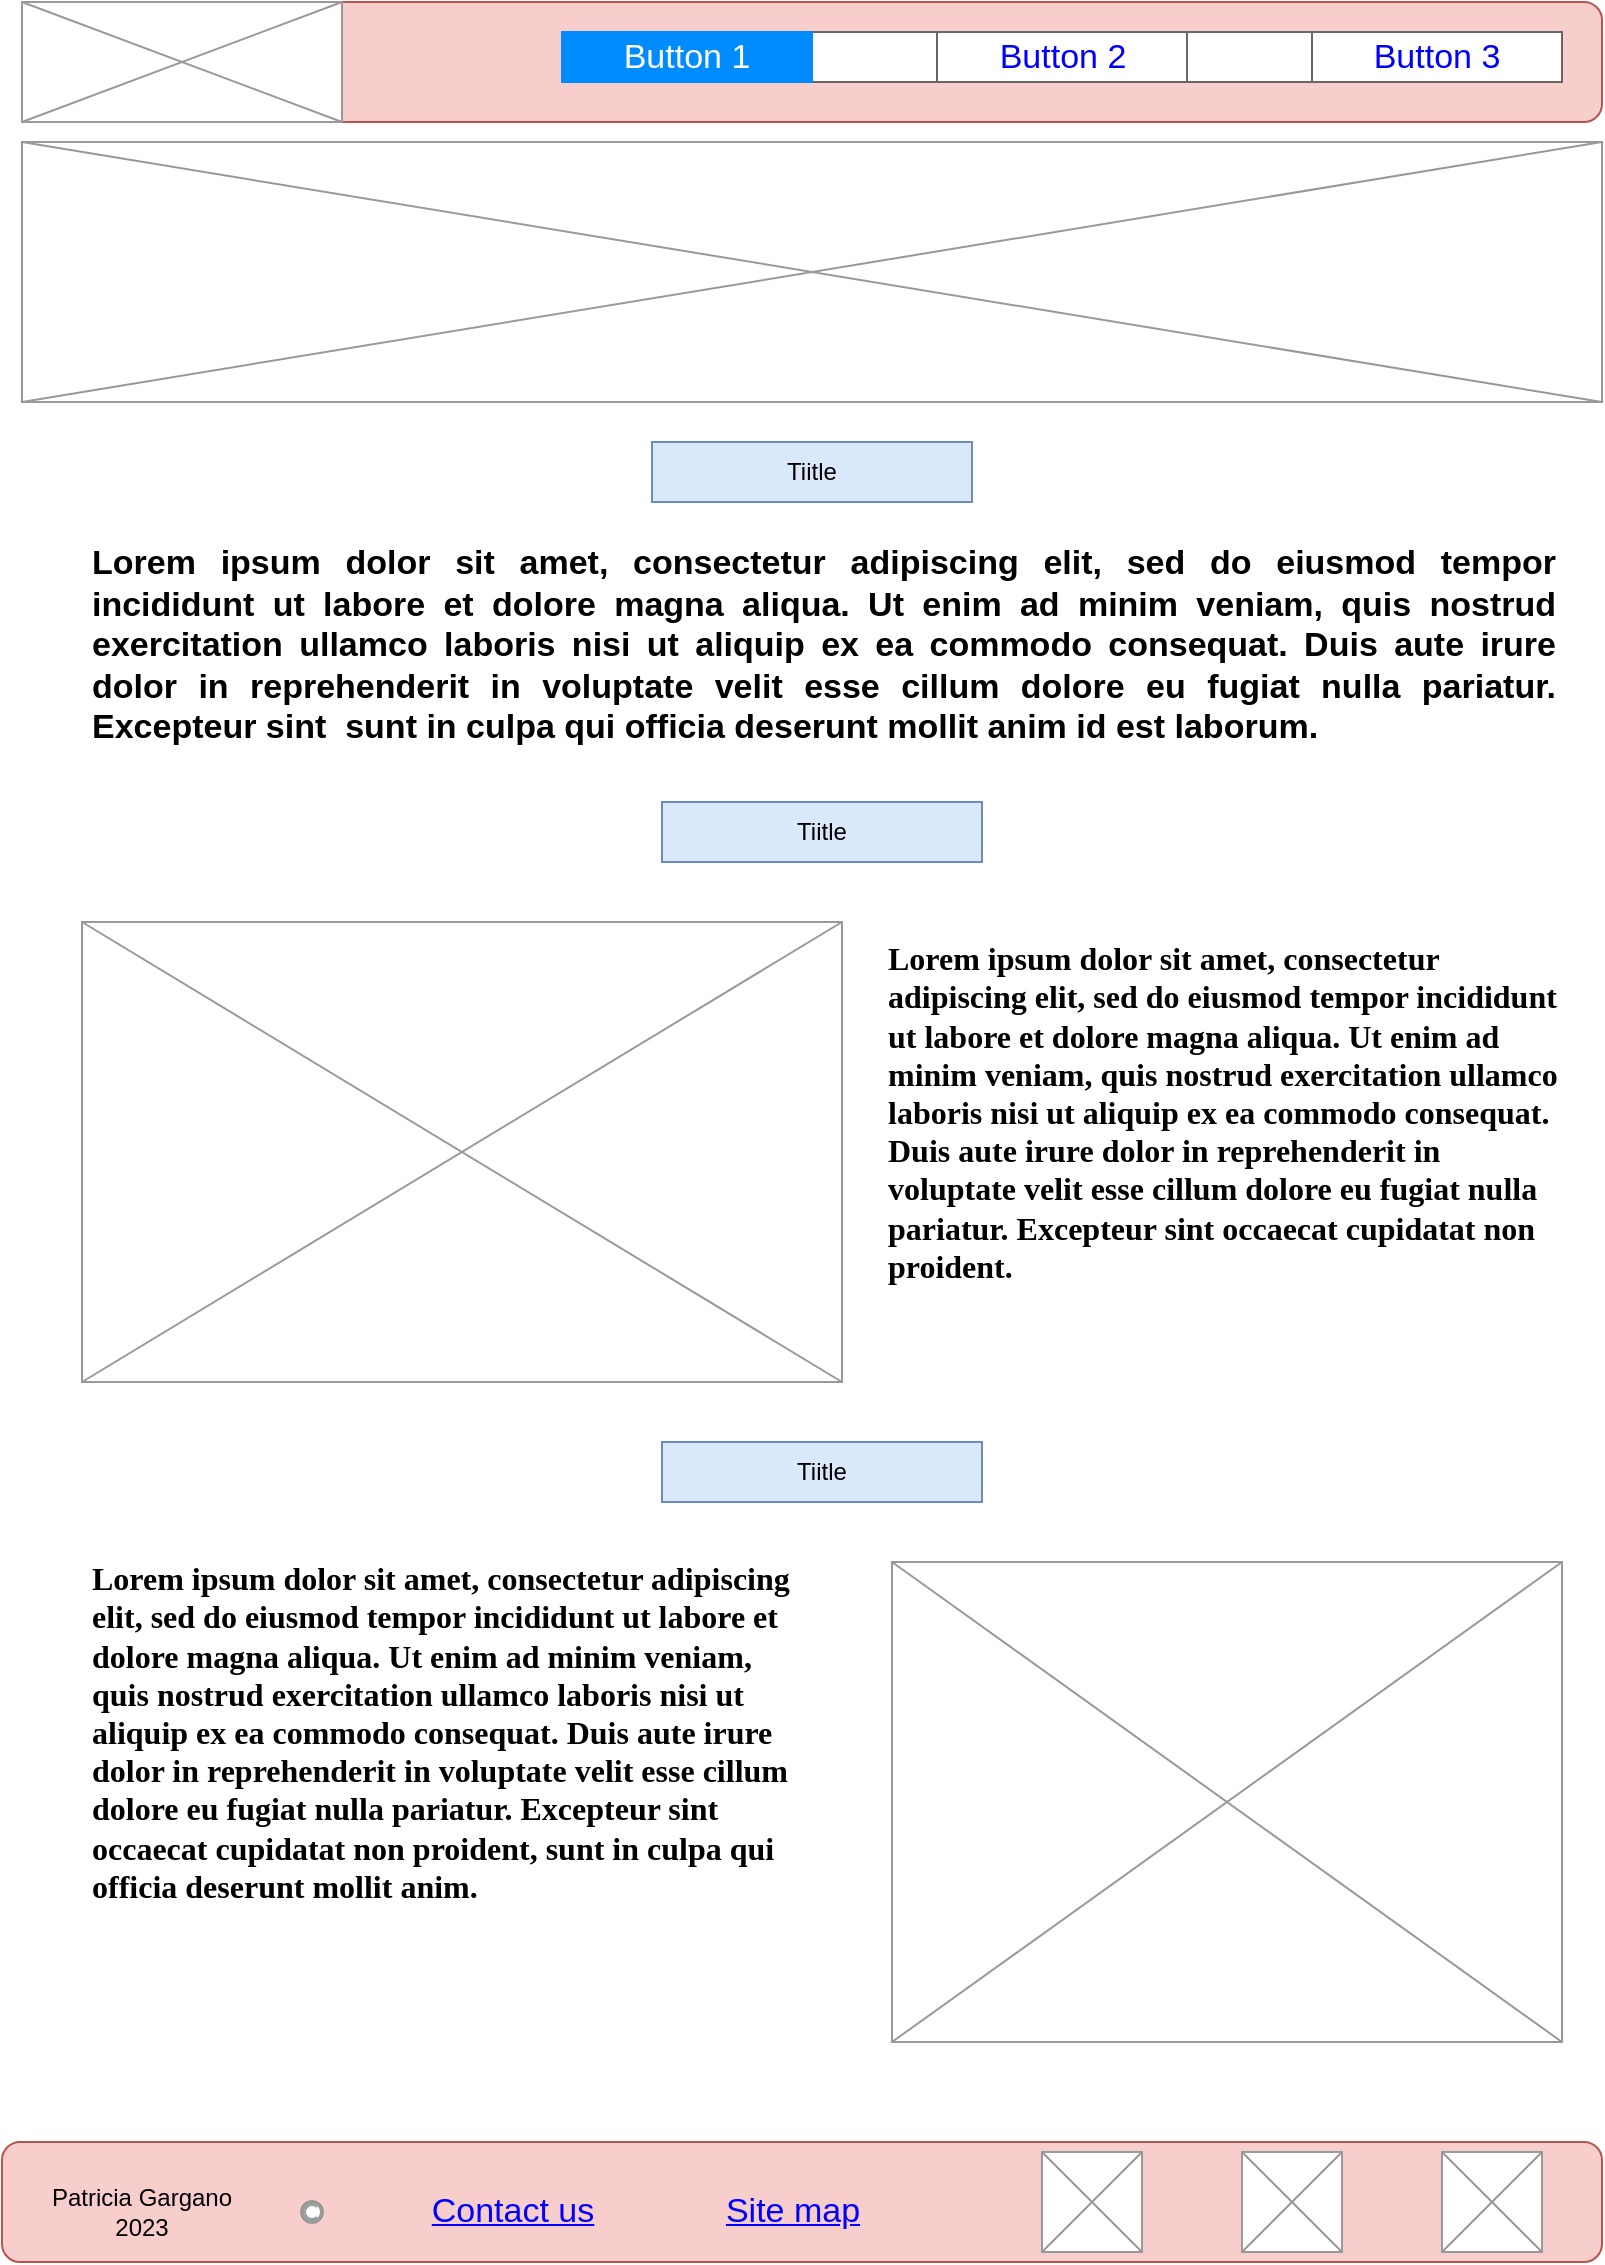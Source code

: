 <mxfile version="22.1.0" type="google">
  <diagram name="Página-1" id="H7m5xRdSHbNrwWRPgYEu">
    <mxGraphModel grid="1" page="0" gridSize="10" guides="1" tooltips="1" connect="1" arrows="1" fold="1" pageScale="1" pageWidth="827" pageHeight="1169" math="0" shadow="0">
      <root>
        <mxCell id="0" />
        <mxCell id="1" parent="0" />
        <mxCell id="-gUw1Rj2WfBpZgPW_4-_-19" value="" style="rounded=1;whiteSpace=wrap;html=1;fillColor=#f8cecc;strokeColor=#b85450;" vertex="1" parent="1">
          <mxGeometry x="20" y="20" width="790" height="60" as="geometry" />
        </mxCell>
        <mxCell id="-gUw1Rj2WfBpZgPW_4-_-1" value="" style="strokeWidth=1;shadow=0;dashed=0;align=center;html=1;shape=mxgraph.mockup.text.rrect;rSize=0;strokeColor=#666666;" vertex="1" parent="1">
          <mxGeometry x="290" y="35" width="500" height="25" as="geometry" />
        </mxCell>
        <mxCell id="-gUw1Rj2WfBpZgPW_4-_-2" value="Button 2" style="strokeColor=inherit;fillColor=inherit;gradientColor=inherit;strokeWidth=1;shadow=0;dashed=0;align=center;html=1;shape=mxgraph.mockup.text.rrect;rSize=0;fontSize=17;fontColor=#0000ff;whiteSpace=wrap;" vertex="1" parent="-gUw1Rj2WfBpZgPW_4-_-1">
          <mxGeometry x="187.5" width="125" height="25" as="geometry" />
        </mxCell>
        <mxCell id="-gUw1Rj2WfBpZgPW_4-_-3" value="Button 3" style="strokeColor=inherit;fillColor=inherit;gradientColor=inherit;strokeWidth=1;shadow=0;dashed=0;align=center;html=1;shape=mxgraph.mockup.text.rrect;rSize=0;fontSize=17;fontColor=#0000ff;whiteSpace=wrap;" vertex="1" parent="-gUw1Rj2WfBpZgPW_4-_-1">
          <mxGeometry x="375" width="125" height="25" as="geometry" />
        </mxCell>
        <mxCell id="-gUw1Rj2WfBpZgPW_4-_-5" value="Button 1" style="strokeWidth=1;shadow=0;dashed=0;align=center;html=1;shape=mxgraph.mockup.text.rrect;rSize=0;fontSize=17;fontColor=#ffffff;fillColor=#008cff;strokeColor=#008cff;whiteSpace=wrap;" vertex="1" parent="-gUw1Rj2WfBpZgPW_4-_-1">
          <mxGeometry width="125" height="25" as="geometry" />
        </mxCell>
        <mxCell id="-gUw1Rj2WfBpZgPW_4-_-7" value="" style="verticalLabelPosition=bottom;shadow=0;dashed=0;align=center;html=1;verticalAlign=top;strokeWidth=1;shape=mxgraph.mockup.graphics.simpleIcon;strokeColor=#999999;" vertex="1" parent="1">
          <mxGeometry x="20" y="20" width="160" height="60" as="geometry" />
        </mxCell>
        <mxCell id="-gUw1Rj2WfBpZgPW_4-_-8" value="Link" style="shape=rectangle;strokeColor=none;fillColor=none;linkText=;fontSize=17;fontColor=#0000ff;fontStyle=4;html=1;align=center;" vertex="1" parent="1">
          <mxGeometry x="650" y="1100" width="150" height="30" as="geometry" />
        </mxCell>
        <mxCell id="-gUw1Rj2WfBpZgPW_4-_-9" value="Link" style="shape=rectangle;strokeColor=none;fillColor=none;linkText=;fontSize=17;fontColor=#0000ff;fontStyle=4;html=1;align=center;" vertex="1" parent="1">
          <mxGeometry x="420" y="1100" width="150" height="30" as="geometry" />
        </mxCell>
        <mxCell id="-gUw1Rj2WfBpZgPW_4-_-11" value="" style="rounded=1;whiteSpace=wrap;html=1;fillColor=#f8cecc;strokeColor=#b85450;" vertex="1" parent="1">
          <mxGeometry x="10" y="1090" width="800" height="60" as="geometry" />
        </mxCell>
        <mxCell id="-gUw1Rj2WfBpZgPW_4-_-10" value="" style="strokeColor=#999999;verticalLabelPosition=bottom;shadow=0;dashed=0;verticalAlign=top;strokeWidth=2;html=1;shape=mxgraph.mockup.misc.copyrightIcon;" vertex="1" parent="1">
          <mxGeometry x="160" y="1120" width="10" height="10" as="geometry" />
        </mxCell>
        <mxCell id="-gUw1Rj2WfBpZgPW_4-_-12" value="Contact us" style="shape=rectangle;strokeColor=none;fillColor=none;linkText=;fontSize=17;fontColor=#0000ff;fontStyle=4;html=1;align=center;" vertex="1" parent="1">
          <mxGeometry x="190" y="1110" width="150" height="30" as="geometry" />
        </mxCell>
        <mxCell id="-gUw1Rj2WfBpZgPW_4-_-14" value="Site map" style="shape=rectangle;strokeColor=none;fillColor=none;linkText=;fontSize=17;fontColor=#0000ff;fontStyle=4;html=1;align=center;" vertex="1" parent="1">
          <mxGeometry x="330" y="1110" width="150" height="30" as="geometry" />
        </mxCell>
        <mxCell id="-gUw1Rj2WfBpZgPW_4-_-17" value="Patricia Gargano 2023" style="text;html=1;strokeColor=none;fillColor=none;align=center;verticalAlign=middle;whiteSpace=wrap;rounded=0;" vertex="1" parent="1">
          <mxGeometry x="30" y="1110" width="100" height="30" as="geometry" />
        </mxCell>
        <mxCell id="-gUw1Rj2WfBpZgPW_4-_-20" value="Tiitle" style="text;html=1;strokeColor=#6c8ebf;fillColor=#dae8fc;align=center;verticalAlign=middle;whiteSpace=wrap;rounded=0;" vertex="1" parent="1">
          <mxGeometry x="335" y="240" width="160" height="30" as="geometry" />
        </mxCell>
        <mxCell id="-gUw1Rj2WfBpZgPW_4-_-22" value="&lt;h1 style=&quot;text-align: justify; font-size: 17px;&quot;&gt;&lt;font style=&quot;font-size: 17px;&quot;&gt;Lorem ipsum dolor sit amet, consectetur adipiscing elit, sed do eiusmod tempor incididunt ut labore et dolore magna aliqua. Ut enim ad minim veniam, quis nostrud exercitation ullamco laboris nisi ut aliquip ex ea commodo consequat. Duis aute irure dolor in reprehenderit in voluptate velit esse cillum dolore eu fugiat nulla pariatur. Excepteur sint&amp;nbsp; sunt in culpa qui officia deserunt mollit anim id est laborum.&lt;/font&gt;&lt;br style=&quot;font-size: 17px;&quot;&gt;&lt;/h1&gt;" style="text;html=1;strokeColor=none;fillColor=none;spacing=5;spacingTop=-20;whiteSpace=wrap;overflow=hidden;rounded=0;fontSize=17;" vertex="1" parent="1">
          <mxGeometry x="50" y="290" width="740" height="110" as="geometry" />
        </mxCell>
        <mxCell id="-gUw1Rj2WfBpZgPW_4-_-23" value="Tiitle" style="text;html=1;strokeColor=#6c8ebf;fillColor=#dae8fc;align=center;verticalAlign=middle;whiteSpace=wrap;rounded=0;" vertex="1" parent="1">
          <mxGeometry x="340" y="420" width="160" height="30" as="geometry" />
        </mxCell>
        <mxCell id="-gUw1Rj2WfBpZgPW_4-_-24" value="" style="verticalLabelPosition=bottom;shadow=0;dashed=0;align=center;html=1;verticalAlign=top;strokeWidth=1;shape=mxgraph.mockup.graphics.simpleIcon;strokeColor=#999999;" vertex="1" parent="1">
          <mxGeometry x="50" y="480" width="380" height="230" as="geometry" />
        </mxCell>
        <mxCell id="-gUw1Rj2WfBpZgPW_4-_-25" value="&lt;br&gt;&lt;span style=&quot;font-family: &amp;quot;Mercury SSm A&amp;quot;, &amp;quot;Mercury SSm B&amp;quot;, Georgia, Times, &amp;quot;Times New Roman&amp;quot;, &amp;quot;Microsoft YaHei New&amp;quot;, &amp;quot;Microsoft Yahei&amp;quot;, 微软雅黑, 宋体, SimSun, STXihei, 华文细黑, serif; font-size: 16px; font-style: normal; font-variant-ligatures: normal; font-variant-caps: normal; letter-spacing: normal; orphans: 2; text-indent: 0px; text-transform: none; widows: 2; word-spacing: 0px; -webkit-text-stroke-width: 0px; text-decoration-thickness: initial; text-decoration-style: initial; text-decoration-color: initial; float: none; display: inline !important;&quot;&gt;Lorem ipsum dolor sit amet, consectetur adipiscing elit, sed do eiusmod tempor incididunt ut labore et dolore magna aliqua. Ut enim ad minim veniam, quis nostrud exercitation ullamco laboris nisi ut aliquip ex ea commodo consequat. Duis aute irure dolor in reprehenderit in voluptate velit esse cillum dolore eu fugiat nulla pariatur. Excepteur sint occaecat cupidatat non proident.&lt;/span&gt;&lt;br&gt;" style="text;html=1;strokeColor=none;fillColor=none;spacing=5;spacingTop=-20;whiteSpace=wrap;overflow=hidden;rounded=0;fontSize=16;align=left;labelBackgroundColor=none;fontStyle=1;fontColor=#000000;" vertex="1" parent="1">
          <mxGeometry x="447.5" y="480" width="342.5" height="240" as="geometry" />
        </mxCell>
        <mxCell id="-gUw1Rj2WfBpZgPW_4-_-26" value="" style="verticalLabelPosition=bottom;shadow=0;dashed=0;align=center;html=1;verticalAlign=top;strokeWidth=1;shape=mxgraph.mockup.graphics.simpleIcon;strokeColor=#999999;" vertex="1" parent="1">
          <mxGeometry x="455" y="800" width="335" height="240" as="geometry" />
        </mxCell>
        <mxCell id="-gUw1Rj2WfBpZgPW_4-_-27" value="&lt;br style=&quot;font-size: 16px;&quot;&gt;&lt;span style=&quot;font-family: &amp;quot;Mercury SSm A&amp;quot;, &amp;quot;Mercury SSm B&amp;quot;, Georgia, Times, &amp;quot;Times New Roman&amp;quot;, &amp;quot;Microsoft YaHei New&amp;quot;, &amp;quot;Microsoft Yahei&amp;quot;, 微软雅黑, 宋体, SimSun, STXihei, 华文细黑, serif; font-size: 16px; font-style: normal; font-variant-ligatures: normal; font-variant-caps: normal; letter-spacing: normal; orphans: 2; text-indent: 0px; text-transform: none; widows: 2; word-spacing: 0px; -webkit-text-stroke-width: 0px; text-decoration-thickness: initial; text-decoration-style: initial; text-decoration-color: initial; float: none; display: inline !important;&quot;&gt;Lorem ipsum dolor sit amet, consectetur adipiscing elit, sed do eiusmod tempor incididunt ut labore et dolore magna aliqua. Ut enim ad minim veniam, quis nostrud exercitation ullamco laboris nisi ut aliquip ex ea commodo consequat. Duis aute irure dolor in reprehenderit in voluptate velit esse cillum dolore eu fugiat nulla pariatur. Excepteur sint occaecat cupidatat non proident, sunt in culpa qui officia deserunt mollit anim.&lt;/span&gt;&lt;br style=&quot;font-size: 16px;&quot;&gt;" style="text;html=1;strokeColor=none;fillColor=none;spacing=5;spacingTop=-20;whiteSpace=wrap;overflow=hidden;rounded=0;fontSize=16;align=left;labelBackgroundColor=none;fontColor=#000000;fontStyle=1" vertex="1" parent="1">
          <mxGeometry x="50" y="790" width="360" height="250" as="geometry" />
        </mxCell>
        <mxCell id="-gUw1Rj2WfBpZgPW_4-_-28" value="Tiitle" style="text;html=1;strokeColor=#6c8ebf;fillColor=#dae8fc;align=center;verticalAlign=middle;whiteSpace=wrap;rounded=0;" vertex="1" parent="1">
          <mxGeometry x="340" y="740" width="160" height="30" as="geometry" />
        </mxCell>
        <mxCell id="QX5ddWsteTQpjyZFC8th-1" value="" style="verticalLabelPosition=bottom;shadow=0;dashed=0;align=center;html=1;verticalAlign=top;strokeWidth=1;shape=mxgraph.mockup.graphics.simpleIcon;strokeColor=#999999;" vertex="1" parent="1">
          <mxGeometry x="530" y="1095" width="50" height="50" as="geometry" />
        </mxCell>
        <mxCell id="QX5ddWsteTQpjyZFC8th-2" value="" style="verticalLabelPosition=bottom;shadow=0;dashed=0;align=center;html=1;verticalAlign=top;strokeWidth=1;shape=mxgraph.mockup.graphics.simpleIcon;strokeColor=#999999;" vertex="1" parent="1">
          <mxGeometry x="630" y="1095" width="50" height="50" as="geometry" />
        </mxCell>
        <mxCell id="QX5ddWsteTQpjyZFC8th-3" value="" style="verticalLabelPosition=bottom;shadow=0;dashed=0;align=center;html=1;verticalAlign=top;strokeWidth=1;shape=mxgraph.mockup.graphics.simpleIcon;strokeColor=#999999;" vertex="1" parent="1">
          <mxGeometry x="730" y="1095" width="50" height="50" as="geometry" />
        </mxCell>
        <mxCell id="QX5ddWsteTQpjyZFC8th-4" value="" style="verticalLabelPosition=bottom;shadow=0;dashed=0;align=center;html=1;verticalAlign=top;strokeWidth=1;shape=mxgraph.mockup.graphics.simpleIcon;strokeColor=#999999;" vertex="1" parent="1">
          <mxGeometry x="20" y="90" width="790" height="130" as="geometry" />
        </mxCell>
      </root>
    </mxGraphModel>
  </diagram>
</mxfile>
